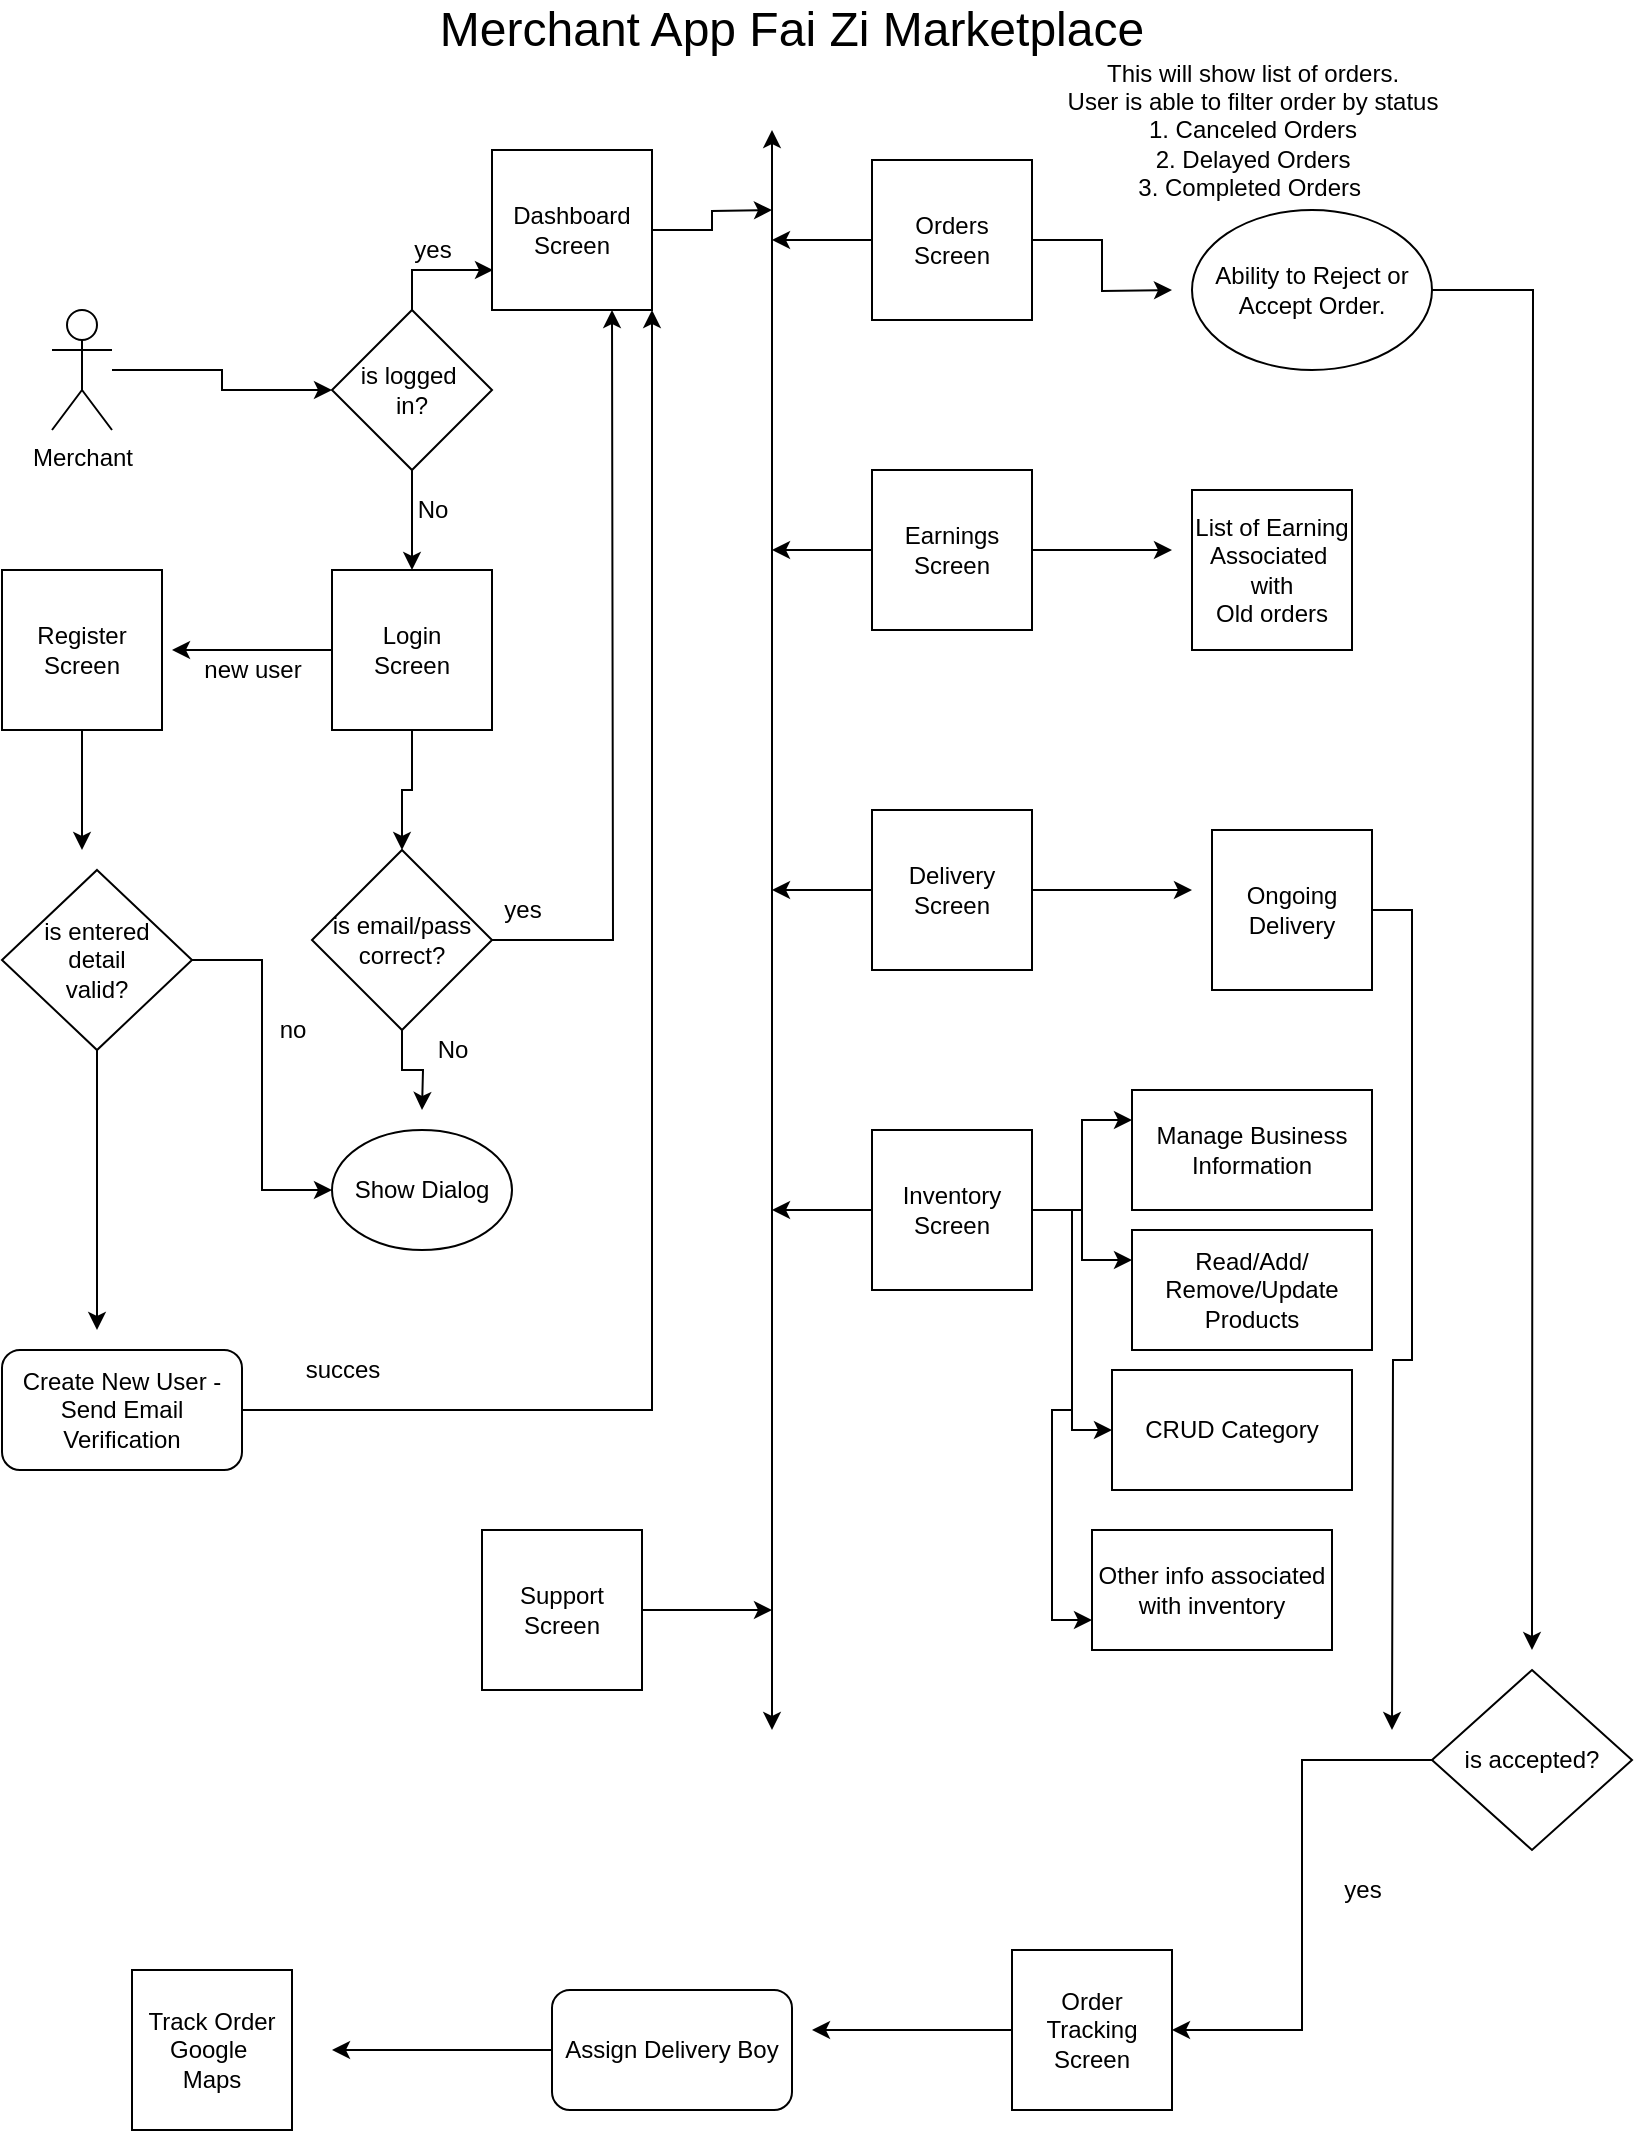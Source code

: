 <mxfile version="13.9.2" type="github">
  <diagram id="nRmP9zLZqmWxdJArIpyb" name="Page-1">
    <mxGraphModel dx="7277" dy="4531" grid="1" gridSize="10" guides="1" tooltips="1" connect="1" arrows="1" fold="1" page="1" pageScale="1" pageWidth="850" pageHeight="1100" math="0" shadow="0">
      <root>
        <mxCell id="0" />
        <mxCell id="1" parent="0" />
        <mxCell id="Umk6AC-DhXNOOqIBitLX-2" value="&lt;font style=&quot;font-size: 24px&quot;&gt;Merchant App Fai Zi Marketplace&lt;/font&gt;" style="text;html=1;strokeColor=none;fillColor=none;align=center;verticalAlign=middle;whiteSpace=wrap;rounded=0;" vertex="1" parent="1">
          <mxGeometry x="130" y="20" width="560" height="20" as="geometry" />
        </mxCell>
        <mxCell id="Umk6AC-DhXNOOqIBitLX-10" style="edgeStyle=orthogonalEdgeStyle;rounded=0;orthogonalLoop=1;jettySize=auto;html=1;entryX=0;entryY=0.5;entryDx=0;entryDy=0;" edge="1" parent="1" source="Umk6AC-DhXNOOqIBitLX-6" target="Umk6AC-DhXNOOqIBitLX-11">
          <mxGeometry relative="1" as="geometry">
            <mxPoint x="141.02" y="110" as="targetPoint" />
          </mxGeometry>
        </mxCell>
        <mxCell id="Umk6AC-DhXNOOqIBitLX-6" value="Merchant" style="shape=umlActor;verticalLabelPosition=bottom;verticalAlign=top;html=1;outlineConnect=0;" vertex="1" parent="1">
          <mxGeometry x="40" y="170" width="30" height="60" as="geometry" />
        </mxCell>
        <mxCell id="Umk6AC-DhXNOOqIBitLX-15" style="edgeStyle=orthogonalEdgeStyle;rounded=0;orthogonalLoop=1;jettySize=auto;html=1;" edge="1" parent="1" source="Umk6AC-DhXNOOqIBitLX-11">
          <mxGeometry relative="1" as="geometry">
            <mxPoint x="260.0" y="150" as="targetPoint" />
          </mxGeometry>
        </mxCell>
        <mxCell id="Umk6AC-DhXNOOqIBitLX-18" style="edgeStyle=orthogonalEdgeStyle;rounded=0;orthogonalLoop=1;jettySize=auto;html=1;entryX=0.5;entryY=0;entryDx=0;entryDy=0;" edge="1" parent="1" source="Umk6AC-DhXNOOqIBitLX-11" target="Umk6AC-DhXNOOqIBitLX-17">
          <mxGeometry relative="1" as="geometry" />
        </mxCell>
        <mxCell id="Umk6AC-DhXNOOqIBitLX-11" value="is logged&amp;nbsp;&lt;br&gt;in?" style="rhombus;whiteSpace=wrap;html=1;" vertex="1" parent="1">
          <mxGeometry x="180" y="170" width="80" height="80" as="geometry" />
        </mxCell>
        <mxCell id="Umk6AC-DhXNOOqIBitLX-28" style="edgeStyle=orthogonalEdgeStyle;rounded=0;orthogonalLoop=1;jettySize=auto;html=1;" edge="1" parent="1" source="Umk6AC-DhXNOOqIBitLX-12">
          <mxGeometry relative="1" as="geometry">
            <mxPoint x="400.0" y="120" as="targetPoint" />
          </mxGeometry>
        </mxCell>
        <mxCell id="Umk6AC-DhXNOOqIBitLX-12" value="Dashboard&lt;br&gt;Screen" style="whiteSpace=wrap;html=1;aspect=fixed;" vertex="1" parent="1">
          <mxGeometry x="260" y="90" width="80" height="80" as="geometry" />
        </mxCell>
        <mxCell id="Umk6AC-DhXNOOqIBitLX-16" value="yes" style="text;html=1;align=center;verticalAlign=middle;resizable=0;points=[];autosize=1;" vertex="1" parent="1">
          <mxGeometry x="215" y="130" width="30" height="20" as="geometry" />
        </mxCell>
        <mxCell id="Umk6AC-DhXNOOqIBitLX-39" style="edgeStyle=orthogonalEdgeStyle;rounded=0;orthogonalLoop=1;jettySize=auto;html=1;entryX=0.5;entryY=0;entryDx=0;entryDy=0;" edge="1" parent="1" source="Umk6AC-DhXNOOqIBitLX-17" target="Umk6AC-DhXNOOqIBitLX-38">
          <mxGeometry relative="1" as="geometry" />
        </mxCell>
        <mxCell id="Umk6AC-DhXNOOqIBitLX-45" style="edgeStyle=orthogonalEdgeStyle;rounded=0;orthogonalLoop=1;jettySize=auto;html=1;" edge="1" parent="1" source="Umk6AC-DhXNOOqIBitLX-17">
          <mxGeometry relative="1" as="geometry">
            <mxPoint x="100" y="340" as="targetPoint" />
          </mxGeometry>
        </mxCell>
        <mxCell id="Umk6AC-DhXNOOqIBitLX-17" value="Login&lt;br&gt;Screen" style="whiteSpace=wrap;html=1;aspect=fixed;" vertex="1" parent="1">
          <mxGeometry x="180" y="300" width="80" height="80" as="geometry" />
        </mxCell>
        <mxCell id="Umk6AC-DhXNOOqIBitLX-19" value="No" style="text;html=1;align=center;verticalAlign=middle;resizable=0;points=[];autosize=1;" vertex="1" parent="1">
          <mxGeometry x="215" y="260" width="30" height="20" as="geometry" />
        </mxCell>
        <mxCell id="Umk6AC-DhXNOOqIBitLX-33" style="edgeStyle=orthogonalEdgeStyle;rounded=0;orthogonalLoop=1;jettySize=auto;html=1;" edge="1" parent="1" source="Umk6AC-DhXNOOqIBitLX-23">
          <mxGeometry relative="1" as="geometry">
            <mxPoint x="400" y="135" as="targetPoint" />
          </mxGeometry>
        </mxCell>
        <mxCell id="Umk6AC-DhXNOOqIBitLX-62" style="edgeStyle=orthogonalEdgeStyle;rounded=0;orthogonalLoop=1;jettySize=auto;html=1;" edge="1" parent="1" source="Umk6AC-DhXNOOqIBitLX-23">
          <mxGeometry relative="1" as="geometry">
            <mxPoint x="600" y="160" as="targetPoint" />
          </mxGeometry>
        </mxCell>
        <mxCell id="Umk6AC-DhXNOOqIBitLX-23" value="Orders Screen" style="whiteSpace=wrap;html=1;aspect=fixed;" vertex="1" parent="1">
          <mxGeometry x="450" y="95" width="80" height="80" as="geometry" />
        </mxCell>
        <mxCell id="Umk6AC-DhXNOOqIBitLX-34" style="edgeStyle=orthogonalEdgeStyle;rounded=0;orthogonalLoop=1;jettySize=auto;html=1;" edge="1" parent="1" source="Umk6AC-DhXNOOqIBitLX-24">
          <mxGeometry relative="1" as="geometry">
            <mxPoint x="400" y="290" as="targetPoint" />
          </mxGeometry>
        </mxCell>
        <mxCell id="Umk6AC-DhXNOOqIBitLX-74" style="edgeStyle=orthogonalEdgeStyle;rounded=0;orthogonalLoop=1;jettySize=auto;html=1;" edge="1" parent="1" source="Umk6AC-DhXNOOqIBitLX-24">
          <mxGeometry relative="1" as="geometry">
            <mxPoint x="600" y="290" as="targetPoint" />
          </mxGeometry>
        </mxCell>
        <mxCell id="Umk6AC-DhXNOOqIBitLX-24" value="Earnings&lt;br&gt;Screen" style="whiteSpace=wrap;html=1;aspect=fixed;" vertex="1" parent="1">
          <mxGeometry x="450" y="250" width="80" height="80" as="geometry" />
        </mxCell>
        <mxCell id="Umk6AC-DhXNOOqIBitLX-35" style="edgeStyle=orthogonalEdgeStyle;rounded=0;orthogonalLoop=1;jettySize=auto;html=1;" edge="1" parent="1" source="Umk6AC-DhXNOOqIBitLX-25">
          <mxGeometry relative="1" as="geometry">
            <mxPoint x="400" y="460" as="targetPoint" />
          </mxGeometry>
        </mxCell>
        <mxCell id="Umk6AC-DhXNOOqIBitLX-76" style="edgeStyle=orthogonalEdgeStyle;rounded=0;orthogonalLoop=1;jettySize=auto;html=1;" edge="1" parent="1" source="Umk6AC-DhXNOOqIBitLX-25">
          <mxGeometry relative="1" as="geometry">
            <mxPoint x="610" y="460" as="targetPoint" />
          </mxGeometry>
        </mxCell>
        <mxCell id="Umk6AC-DhXNOOqIBitLX-25" value="Delivery&lt;br&gt;Screen" style="whiteSpace=wrap;html=1;aspect=fixed;" vertex="1" parent="1">
          <mxGeometry x="450" y="420" width="80" height="80" as="geometry" />
        </mxCell>
        <mxCell id="Umk6AC-DhXNOOqIBitLX-36" style="edgeStyle=orthogonalEdgeStyle;rounded=0;orthogonalLoop=1;jettySize=auto;html=1;" edge="1" parent="1" source="Umk6AC-DhXNOOqIBitLX-26">
          <mxGeometry relative="1" as="geometry">
            <mxPoint x="400" y="620" as="targetPoint" />
          </mxGeometry>
        </mxCell>
        <mxCell id="Umk6AC-DhXNOOqIBitLX-82" style="edgeStyle=orthogonalEdgeStyle;rounded=0;orthogonalLoop=1;jettySize=auto;html=1;entryX=0;entryY=0.25;entryDx=0;entryDy=0;" edge="1" parent="1" source="Umk6AC-DhXNOOqIBitLX-26" target="Umk6AC-DhXNOOqIBitLX-81">
          <mxGeometry relative="1" as="geometry" />
        </mxCell>
        <mxCell id="Umk6AC-DhXNOOqIBitLX-84" style="edgeStyle=orthogonalEdgeStyle;rounded=0;orthogonalLoop=1;jettySize=auto;html=1;entryX=0;entryY=0.25;entryDx=0;entryDy=0;" edge="1" parent="1" source="Umk6AC-DhXNOOqIBitLX-26" target="Umk6AC-DhXNOOqIBitLX-83">
          <mxGeometry relative="1" as="geometry" />
        </mxCell>
        <mxCell id="Umk6AC-DhXNOOqIBitLX-86" style="edgeStyle=orthogonalEdgeStyle;rounded=0;orthogonalLoop=1;jettySize=auto;html=1;entryX=0;entryY=0.5;entryDx=0;entryDy=0;" edge="1" parent="1" source="Umk6AC-DhXNOOqIBitLX-26" target="Umk6AC-DhXNOOqIBitLX-85">
          <mxGeometry relative="1" as="geometry" />
        </mxCell>
        <mxCell id="Umk6AC-DhXNOOqIBitLX-90" style="edgeStyle=orthogonalEdgeStyle;rounded=0;orthogonalLoop=1;jettySize=auto;html=1;entryX=0;entryY=0.75;entryDx=0;entryDy=0;" edge="1" parent="1" source="Umk6AC-DhXNOOqIBitLX-26" target="Umk6AC-DhXNOOqIBitLX-88">
          <mxGeometry relative="1" as="geometry" />
        </mxCell>
        <mxCell id="Umk6AC-DhXNOOqIBitLX-26" value="Inventory Screen" style="whiteSpace=wrap;html=1;aspect=fixed;" vertex="1" parent="1">
          <mxGeometry x="450" y="580" width="80" height="80" as="geometry" />
        </mxCell>
        <mxCell id="Umk6AC-DhXNOOqIBitLX-37" style="edgeStyle=orthogonalEdgeStyle;rounded=0;orthogonalLoop=1;jettySize=auto;html=1;" edge="1" parent="1" source="Umk6AC-DhXNOOqIBitLX-27">
          <mxGeometry relative="1" as="geometry">
            <mxPoint x="400" y="820" as="targetPoint" />
          </mxGeometry>
        </mxCell>
        <mxCell id="Umk6AC-DhXNOOqIBitLX-27" value="Support Screen" style="whiteSpace=wrap;html=1;aspect=fixed;" vertex="1" parent="1">
          <mxGeometry x="255" y="780" width="80" height="80" as="geometry" />
        </mxCell>
        <mxCell id="Umk6AC-DhXNOOqIBitLX-30" value="" style="endArrow=classic;startArrow=classic;html=1;" edge="1" parent="1">
          <mxGeometry width="50" height="50" relative="1" as="geometry">
            <mxPoint x="400" y="880" as="sourcePoint" />
            <mxPoint x="400" y="80" as="targetPoint" />
          </mxGeometry>
        </mxCell>
        <mxCell id="Umk6AC-DhXNOOqIBitLX-40" style="edgeStyle=orthogonalEdgeStyle;rounded=0;orthogonalLoop=1;jettySize=auto;html=1;" edge="1" parent="1" source="Umk6AC-DhXNOOqIBitLX-38">
          <mxGeometry relative="1" as="geometry">
            <mxPoint x="225.0" y="570" as="targetPoint" />
          </mxGeometry>
        </mxCell>
        <mxCell id="Umk6AC-DhXNOOqIBitLX-43" style="edgeStyle=orthogonalEdgeStyle;rounded=0;orthogonalLoop=1;jettySize=auto;html=1;" edge="1" parent="1" source="Umk6AC-DhXNOOqIBitLX-38">
          <mxGeometry relative="1" as="geometry">
            <mxPoint x="320.0" y="170" as="targetPoint" />
          </mxGeometry>
        </mxCell>
        <mxCell id="Umk6AC-DhXNOOqIBitLX-38" value="is email/pass&lt;br&gt;correct?" style="rhombus;whiteSpace=wrap;html=1;" vertex="1" parent="1">
          <mxGeometry x="170" y="440" width="90" height="90" as="geometry" />
        </mxCell>
        <mxCell id="Umk6AC-DhXNOOqIBitLX-41" value="Show Dialog" style="ellipse;whiteSpace=wrap;html=1;" vertex="1" parent="1">
          <mxGeometry x="180" y="580" width="90" height="60" as="geometry" />
        </mxCell>
        <mxCell id="Umk6AC-DhXNOOqIBitLX-42" value="No" style="text;html=1;align=center;verticalAlign=middle;resizable=0;points=[];autosize=1;" vertex="1" parent="1">
          <mxGeometry x="225" y="530" width="30" height="20" as="geometry" />
        </mxCell>
        <mxCell id="Umk6AC-DhXNOOqIBitLX-44" value="yes&lt;br&gt;" style="text;html=1;align=center;verticalAlign=middle;resizable=0;points=[];autosize=1;" vertex="1" parent="1">
          <mxGeometry x="260" y="460" width="30" height="20" as="geometry" />
        </mxCell>
        <mxCell id="Umk6AC-DhXNOOqIBitLX-46" value="new user" style="text;html=1;align=center;verticalAlign=middle;resizable=0;points=[];autosize=1;" vertex="1" parent="1">
          <mxGeometry x="110" y="340" width="60" height="20" as="geometry" />
        </mxCell>
        <mxCell id="Umk6AC-DhXNOOqIBitLX-48" style="edgeStyle=orthogonalEdgeStyle;rounded=0;orthogonalLoop=1;jettySize=auto;html=1;" edge="1" parent="1" source="Umk6AC-DhXNOOqIBitLX-47">
          <mxGeometry relative="1" as="geometry">
            <mxPoint x="55" y="440" as="targetPoint" />
          </mxGeometry>
        </mxCell>
        <mxCell id="Umk6AC-DhXNOOqIBitLX-47" value="Register&lt;br&gt;Screen" style="whiteSpace=wrap;html=1;aspect=fixed;" vertex="1" parent="1">
          <mxGeometry x="15" y="300" width="80" height="80" as="geometry" />
        </mxCell>
        <mxCell id="Umk6AC-DhXNOOqIBitLX-50" style="edgeStyle=orthogonalEdgeStyle;rounded=0;orthogonalLoop=1;jettySize=auto;html=1;entryX=0;entryY=0.5;entryDx=0;entryDy=0;" edge="1" parent="1" source="Umk6AC-DhXNOOqIBitLX-49" target="Umk6AC-DhXNOOqIBitLX-41">
          <mxGeometry relative="1" as="geometry" />
        </mxCell>
        <mxCell id="Umk6AC-DhXNOOqIBitLX-52" style="edgeStyle=orthogonalEdgeStyle;rounded=0;orthogonalLoop=1;jettySize=auto;html=1;" edge="1" parent="1" source="Umk6AC-DhXNOOqIBitLX-49">
          <mxGeometry relative="1" as="geometry">
            <mxPoint x="62.5" y="680.0" as="targetPoint" />
          </mxGeometry>
        </mxCell>
        <mxCell id="Umk6AC-DhXNOOqIBitLX-49" value="is entered&lt;br&gt;detail&lt;br&gt;valid?" style="rhombus;whiteSpace=wrap;html=1;" vertex="1" parent="1">
          <mxGeometry x="15" y="450" width="95" height="90" as="geometry" />
        </mxCell>
        <mxCell id="Umk6AC-DhXNOOqIBitLX-51" value="no" style="text;html=1;align=center;verticalAlign=middle;resizable=0;points=[];autosize=1;" vertex="1" parent="1">
          <mxGeometry x="145" y="520" width="30" height="20" as="geometry" />
        </mxCell>
        <mxCell id="Umk6AC-DhXNOOqIBitLX-56" style="edgeStyle=orthogonalEdgeStyle;rounded=0;orthogonalLoop=1;jettySize=auto;html=1;entryX=1;entryY=1;entryDx=0;entryDy=0;" edge="1" parent="1" source="Umk6AC-DhXNOOqIBitLX-53" target="Umk6AC-DhXNOOqIBitLX-12">
          <mxGeometry relative="1" as="geometry" />
        </mxCell>
        <mxCell id="Umk6AC-DhXNOOqIBitLX-53" value="Create New User - Send Email Verification" style="rounded=1;whiteSpace=wrap;html=1;" vertex="1" parent="1">
          <mxGeometry x="15" y="690" width="120" height="60" as="geometry" />
        </mxCell>
        <mxCell id="Umk6AC-DhXNOOqIBitLX-57" value="succes" style="text;html=1;align=center;verticalAlign=middle;resizable=0;points=[];autosize=1;" vertex="1" parent="1">
          <mxGeometry x="160" y="690" width="50" height="20" as="geometry" />
        </mxCell>
        <mxCell id="Umk6AC-DhXNOOqIBitLX-59" value="This will show list of orders. &lt;br&gt;User is able to filter order by status&lt;br&gt;1. Canceled Orders&lt;br&gt;2. Delayed Orders&lt;br&gt;3. Completed Orders&amp;nbsp;" style="text;html=1;align=center;verticalAlign=middle;resizable=0;points=[];autosize=1;" vertex="1" parent="1">
          <mxGeometry x="540" y="40" width="200" height="80" as="geometry" />
        </mxCell>
        <mxCell id="Umk6AC-DhXNOOqIBitLX-64" style="edgeStyle=orthogonalEdgeStyle;rounded=0;orthogonalLoop=1;jettySize=auto;html=1;" edge="1" parent="1" source="Umk6AC-DhXNOOqIBitLX-63">
          <mxGeometry relative="1" as="geometry">
            <mxPoint x="780" y="840.0" as="targetPoint" />
          </mxGeometry>
        </mxCell>
        <mxCell id="Umk6AC-DhXNOOqIBitLX-63" value="Ability to Reject or Accept Order." style="ellipse;whiteSpace=wrap;html=1;" vertex="1" parent="1">
          <mxGeometry x="610" y="120" width="120" height="80" as="geometry" />
        </mxCell>
        <mxCell id="Umk6AC-DhXNOOqIBitLX-68" style="edgeStyle=orthogonalEdgeStyle;rounded=0;orthogonalLoop=1;jettySize=auto;html=1;entryX=1;entryY=0.5;entryDx=0;entryDy=0;" edge="1" parent="1" source="Umk6AC-DhXNOOqIBitLX-65" target="Umk6AC-DhXNOOqIBitLX-67">
          <mxGeometry relative="1" as="geometry" />
        </mxCell>
        <mxCell id="Umk6AC-DhXNOOqIBitLX-65" value="is accepted?" style="rhombus;whiteSpace=wrap;html=1;" vertex="1" parent="1">
          <mxGeometry x="730" y="850" width="100" height="90" as="geometry" />
        </mxCell>
        <mxCell id="Umk6AC-DhXNOOqIBitLX-70" style="edgeStyle=orthogonalEdgeStyle;rounded=0;orthogonalLoop=1;jettySize=auto;html=1;" edge="1" parent="1" source="Umk6AC-DhXNOOqIBitLX-67">
          <mxGeometry relative="1" as="geometry">
            <mxPoint x="420.0" y="1030.0" as="targetPoint" />
          </mxGeometry>
        </mxCell>
        <mxCell id="Umk6AC-DhXNOOqIBitLX-67" value="Order&lt;br&gt;Tracking&lt;br&gt;Screen" style="whiteSpace=wrap;html=1;aspect=fixed;" vertex="1" parent="1">
          <mxGeometry x="520" y="990" width="80" height="80" as="geometry" />
        </mxCell>
        <mxCell id="Umk6AC-DhXNOOqIBitLX-69" value="yes" style="text;html=1;align=center;verticalAlign=middle;resizable=0;points=[];autosize=1;" vertex="1" parent="1">
          <mxGeometry x="680" y="950" width="30" height="20" as="geometry" />
        </mxCell>
        <mxCell id="Umk6AC-DhXNOOqIBitLX-72" style="edgeStyle=orthogonalEdgeStyle;rounded=0;orthogonalLoop=1;jettySize=auto;html=1;" edge="1" parent="1" source="Umk6AC-DhXNOOqIBitLX-71">
          <mxGeometry relative="1" as="geometry">
            <mxPoint x="180.0" y="1040.0" as="targetPoint" />
          </mxGeometry>
        </mxCell>
        <mxCell id="Umk6AC-DhXNOOqIBitLX-71" value="Assign Delivery Boy" style="rounded=1;whiteSpace=wrap;html=1;" vertex="1" parent="1">
          <mxGeometry x="290" y="1010" width="120" height="60" as="geometry" />
        </mxCell>
        <mxCell id="Umk6AC-DhXNOOqIBitLX-73" value="Track Order Google&amp;nbsp;&lt;br&gt;Maps" style="whiteSpace=wrap;html=1;aspect=fixed;" vertex="1" parent="1">
          <mxGeometry x="80" y="1000" width="80" height="80" as="geometry" />
        </mxCell>
        <mxCell id="Umk6AC-DhXNOOqIBitLX-75" value="List of Earning Associated&amp;nbsp;&lt;br&gt;with&lt;br&gt;Old orders" style="whiteSpace=wrap;html=1;aspect=fixed;" vertex="1" parent="1">
          <mxGeometry x="610" y="260" width="80" height="80" as="geometry" />
        </mxCell>
        <mxCell id="Umk6AC-DhXNOOqIBitLX-80" style="edgeStyle=orthogonalEdgeStyle;rounded=0;orthogonalLoop=1;jettySize=auto;html=1;" edge="1" parent="1" source="Umk6AC-DhXNOOqIBitLX-77">
          <mxGeometry relative="1" as="geometry">
            <mxPoint x="710" y="880.0" as="targetPoint" />
          </mxGeometry>
        </mxCell>
        <mxCell id="Umk6AC-DhXNOOqIBitLX-77" value="Ongoing Delivery" style="whiteSpace=wrap;html=1;aspect=fixed;" vertex="1" parent="1">
          <mxGeometry x="620" y="430" width="80" height="80" as="geometry" />
        </mxCell>
        <mxCell id="Umk6AC-DhXNOOqIBitLX-81" value="Manage Business&lt;br&gt;Information" style="rounded=0;whiteSpace=wrap;html=1;" vertex="1" parent="1">
          <mxGeometry x="580" y="560" width="120" height="60" as="geometry" />
        </mxCell>
        <mxCell id="Umk6AC-DhXNOOqIBitLX-83" value="Read/Add/&lt;br&gt;Remove/Update&lt;br&gt;Products" style="rounded=0;whiteSpace=wrap;html=1;" vertex="1" parent="1">
          <mxGeometry x="580" y="630" width="120" height="60" as="geometry" />
        </mxCell>
        <mxCell id="Umk6AC-DhXNOOqIBitLX-85" value="CRUD Category" style="rounded=0;whiteSpace=wrap;html=1;" vertex="1" parent="1">
          <mxGeometry x="570" y="700" width="120" height="60" as="geometry" />
        </mxCell>
        <mxCell id="Umk6AC-DhXNOOqIBitLX-88" value="Other info associated&lt;br&gt;with inventory" style="rounded=0;whiteSpace=wrap;html=1;" vertex="1" parent="1">
          <mxGeometry x="560" y="780" width="120" height="60" as="geometry" />
        </mxCell>
      </root>
    </mxGraphModel>
  </diagram>
</mxfile>
